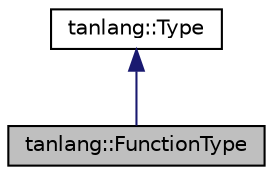 digraph "tanlang::FunctionType"
{
 // LATEX_PDF_SIZE
  edge [fontname="Helvetica",fontsize="10",labelfontname="Helvetica",labelfontsize="10"];
  node [fontname="Helvetica",fontsize="10",shape=record];
  Node1 [label="tanlang::FunctionType",height=0.2,width=0.4,color="black", fillcolor="grey75", style="filled", fontcolor="black",tooltip=" "];
  Node2 -> Node1 [dir="back",color="midnightblue",fontsize="10",style="solid",fontname="Helvetica"];
  Node2 [label="tanlang::Type",height=0.2,width=0.4,color="black", fillcolor="white", style="filled",URL="$classtanlang_1_1Type.html",tooltip="Type is immutable once created. The exception is StructType. Its information is updated in multiple s..."];
}
